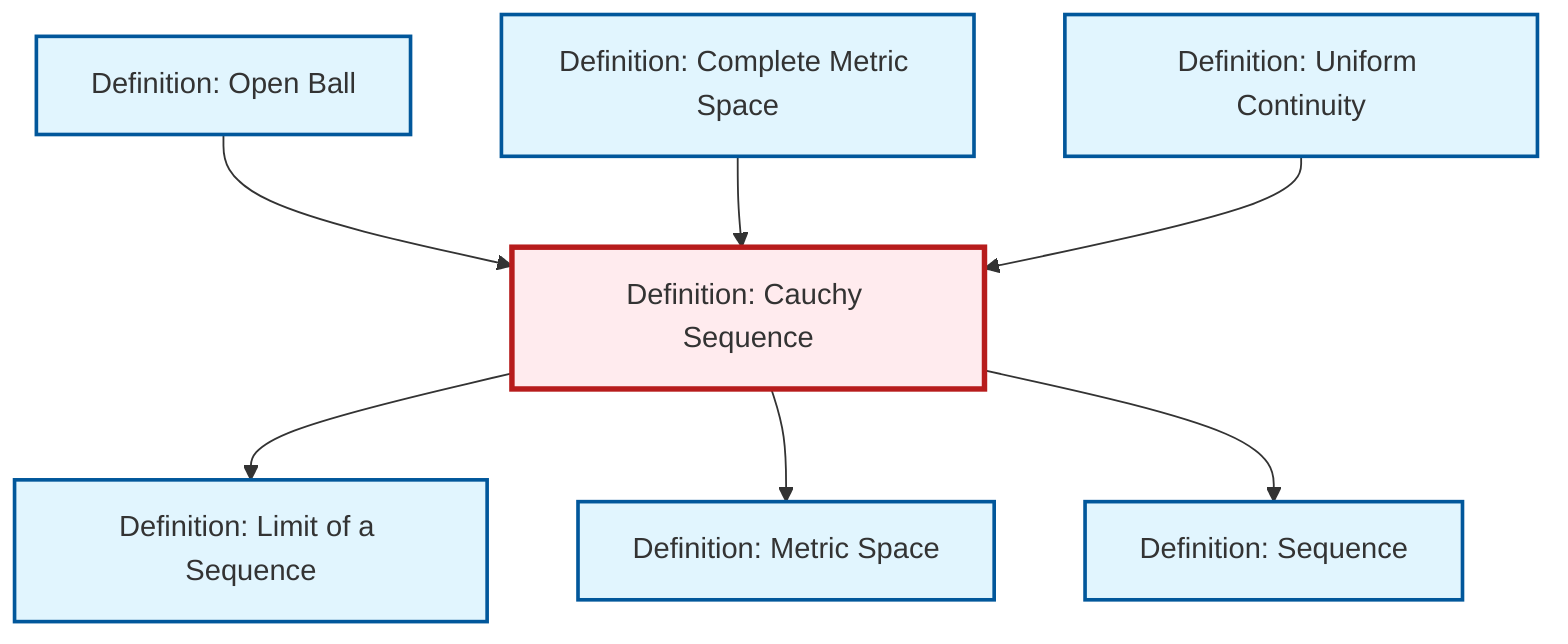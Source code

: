 graph TD
    classDef definition fill:#e1f5fe,stroke:#01579b,stroke-width:2px
    classDef theorem fill:#f3e5f5,stroke:#4a148c,stroke-width:2px
    classDef axiom fill:#fff3e0,stroke:#e65100,stroke-width:2px
    classDef example fill:#e8f5e9,stroke:#1b5e20,stroke-width:2px
    classDef current fill:#ffebee,stroke:#b71c1c,stroke-width:3px
    def-limit["Definition: Limit of a Sequence"]:::definition
    def-metric-space["Definition: Metric Space"]:::definition
    def-sequence["Definition: Sequence"]:::definition
    def-complete-metric-space["Definition: Complete Metric Space"]:::definition
    def-open-ball["Definition: Open Ball"]:::definition
    def-uniform-continuity["Definition: Uniform Continuity"]:::definition
    def-cauchy-sequence["Definition: Cauchy Sequence"]:::definition
    def-cauchy-sequence --> def-limit
    def-open-ball --> def-cauchy-sequence
    def-cauchy-sequence --> def-metric-space
    def-cauchy-sequence --> def-sequence
    def-complete-metric-space --> def-cauchy-sequence
    def-uniform-continuity --> def-cauchy-sequence
    class def-cauchy-sequence current